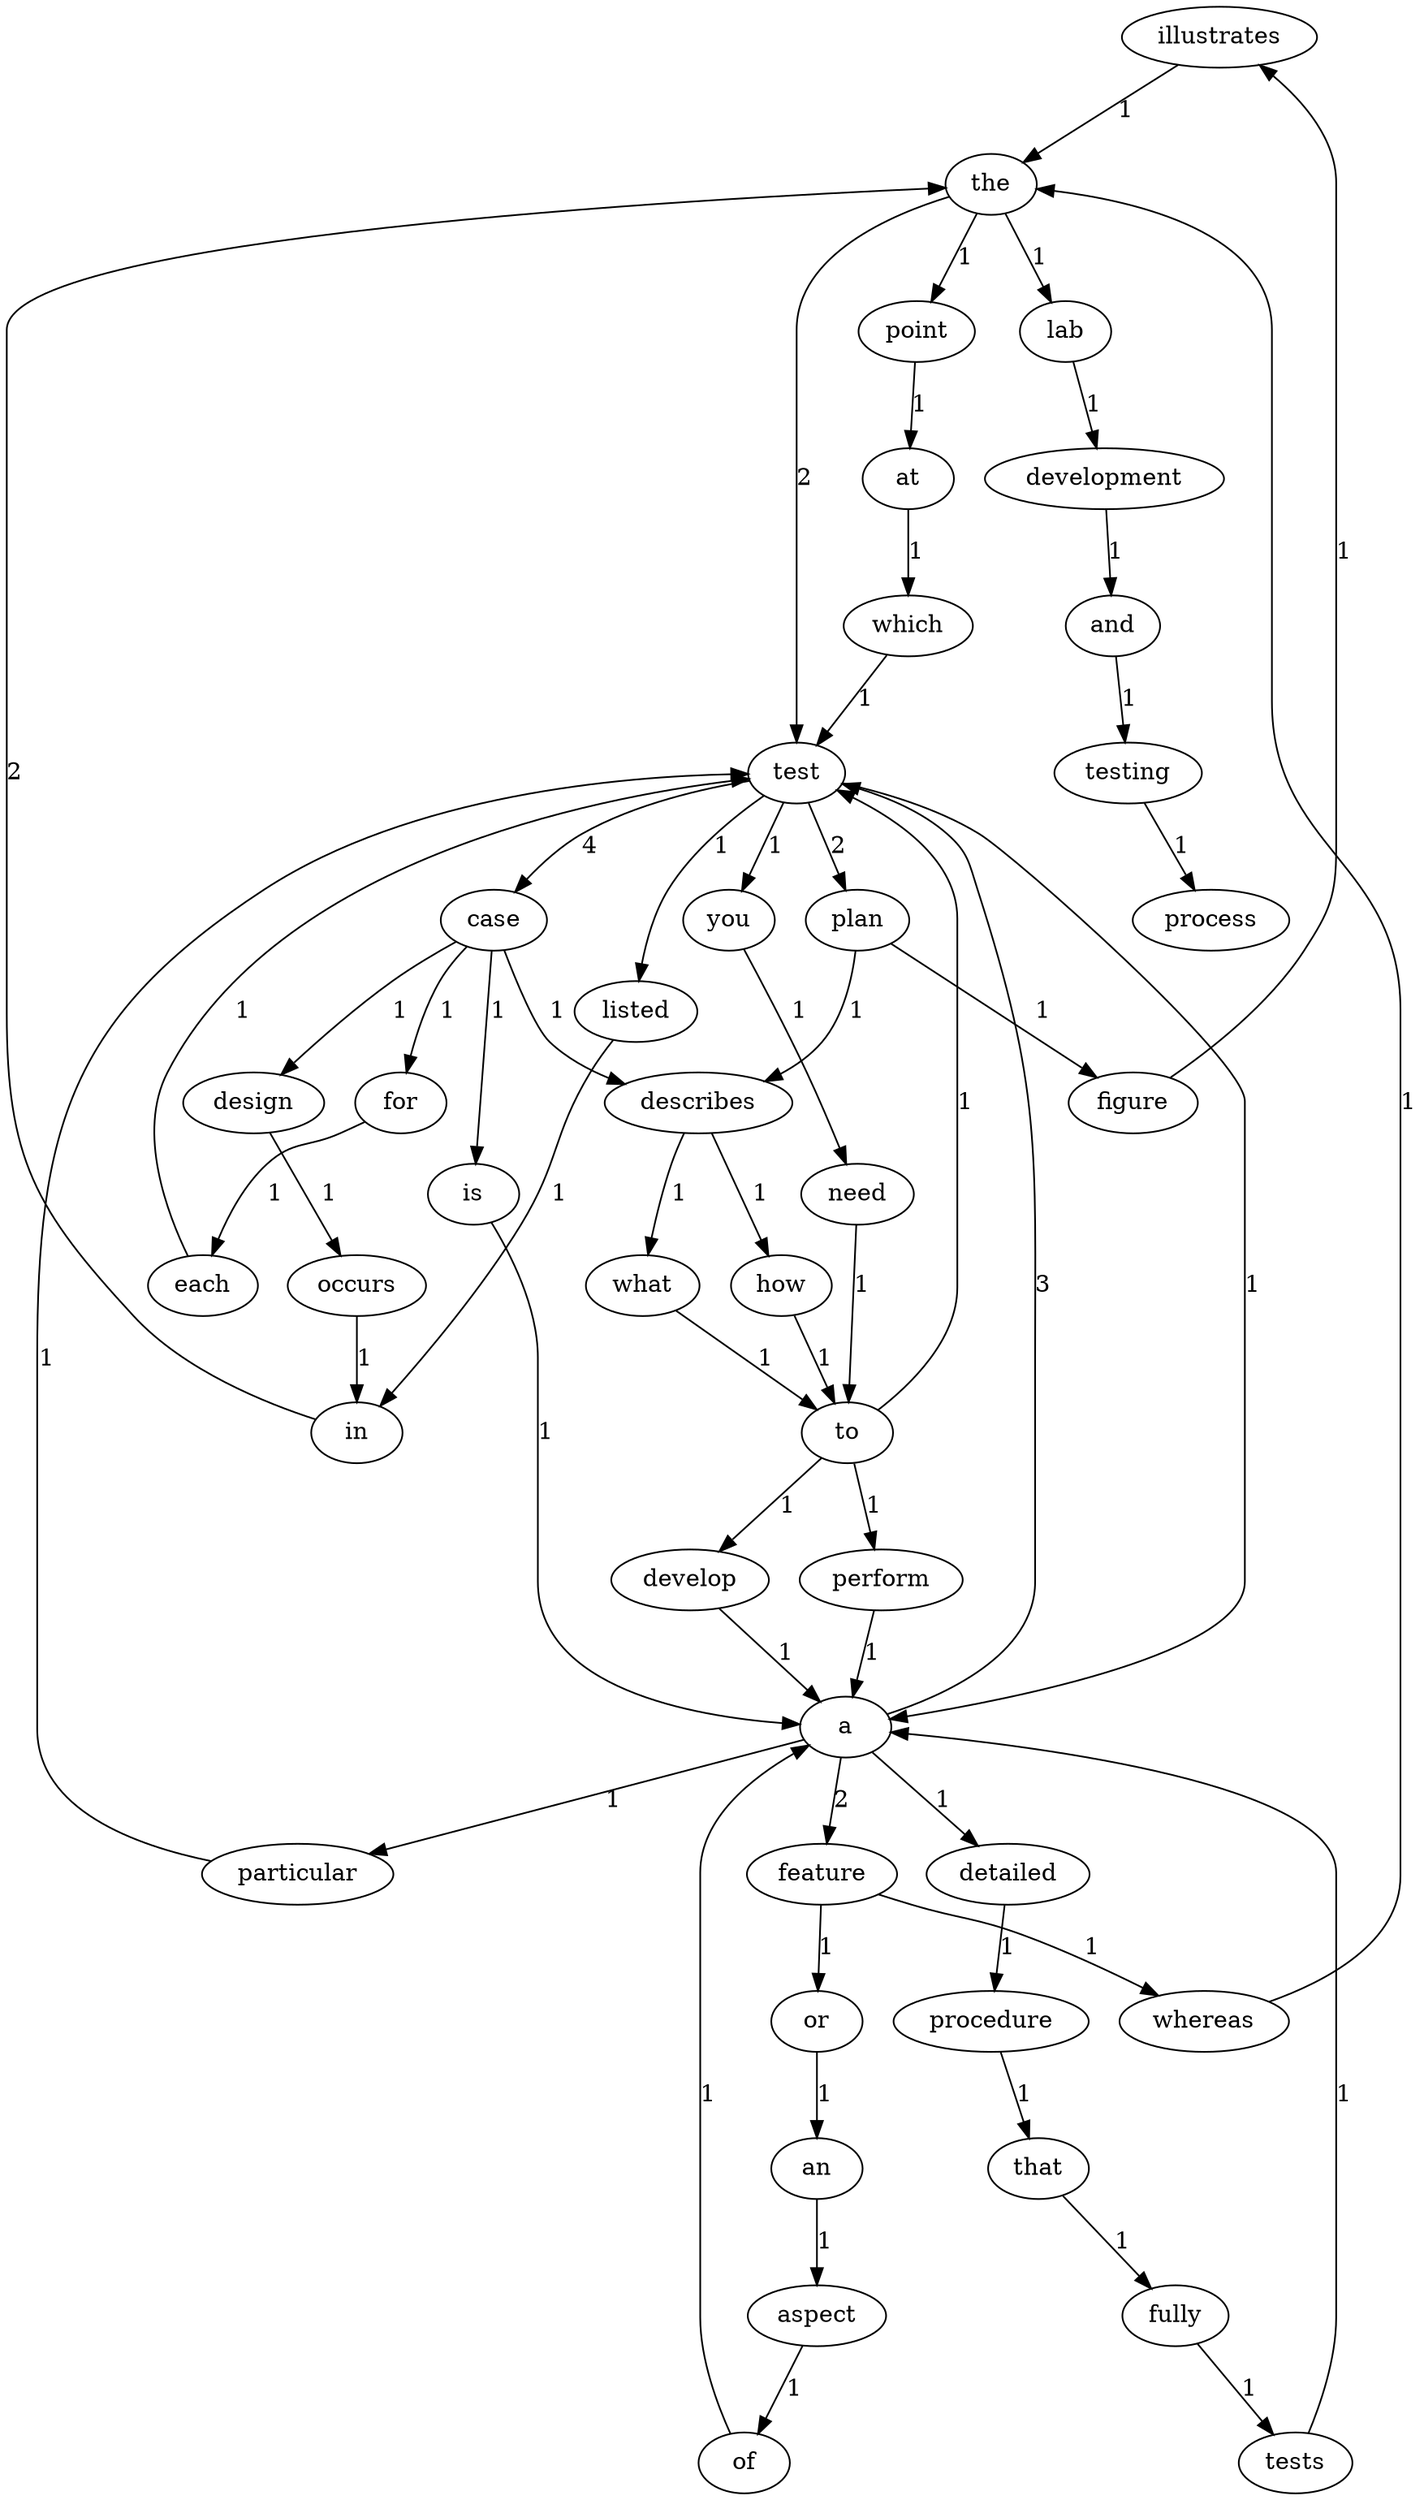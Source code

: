 digraph G {
illustrates -> the [label=1];
for -> each [label=1];
occurs -> in [label=1];
lab -> development [label=1];
point -> at [label=1];
that -> fully [label=1];
how -> to [label=1];
feature -> or [label=1];
feature -> whereas [label=1];
and -> testing [label=1];
aspect -> of [label=1];
of -> a [label=1];
design -> occurs [label=1];
whereas -> the [label=1];
plan -> figure [label=1];
plan -> describes [label=1];
case -> design [label=1];
case -> for [label=1];
case -> is [label=1];
case -> describes [label=1];
fully -> tests [label=1];
you -> need [label=1];
which -> test [label=1];
a -> test [label=3];
a -> feature [label=2];
a -> detailed [label=1];
a -> particular [label=1];
figure -> illustrates [label=1];
development -> and [label=1];
or -> an [label=1];
test -> a [label=1];
test -> listed [label=1];
test -> plan [label=2];
test -> case [label=4];
test -> you [label=1];
need -> to [label=1];
in -> the [label=2];
testing -> process [label=1];
perform -> a [label=1];
is -> a [label=1];
particular -> test [label=1];
procedure -> that [label=1];
develop -> a [label=1];
an -> aspect [label=1];
describes -> how [label=1];
describes -> what [label=1];
each -> test [label=1];
the -> test [label=2];
the -> lab [label=1];
the -> point [label=1];
tests -> a [label=1];
what -> to [label=1];
at -> which [label=1];
listed -> in [label=1];
detailed -> procedure [label=1];
to -> test [label=1];
to -> perform [label=1];
to -> develop [label=1];
}